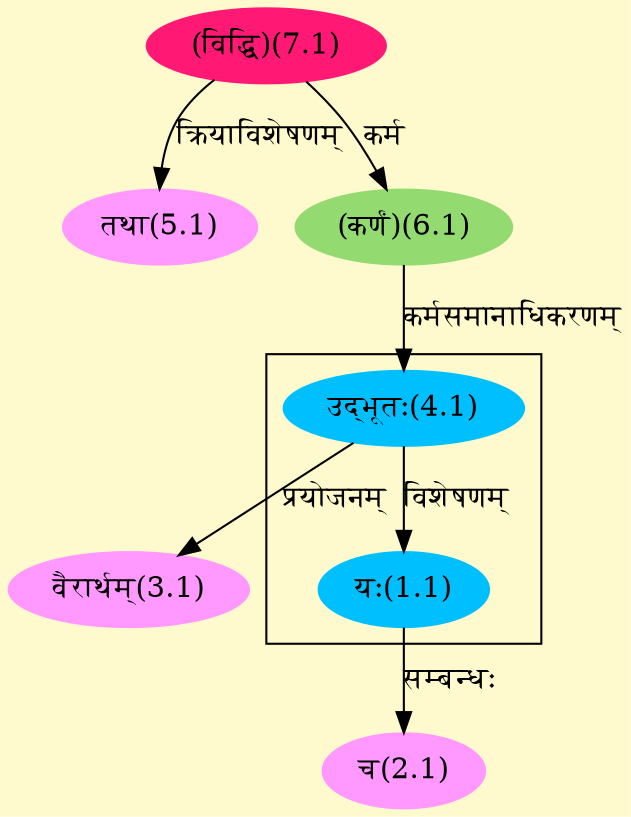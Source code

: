 digraph G{
rankdir=BT;
 compound=true;
 bgcolor="lemonchiffon1";

subgraph cluster_1{
Node1_1 [style=filled, color="#00BFFF" label = "यः(1.1)"]
Node4_1 [style=filled, color="#00BFFF" label = "उद्भूतः(4.1)"]

}
Node2_1 [style=filled, color="#FF99FF" label = "च(2.1)"]
Node1_1 [style=filled, color="#00BFFF" label = "यः(1.1)"]
Node3_1 [style=filled, color="#FF99FF" label = "वैरार्थम्(3.1)"]
Node4_1 [style=filled, color="#00BFFF" label = "उद्भूतः(4.1)"]
Node6_1 [style=filled, color="#93DB70" label = "(कर्णं)(6.1)"]
Node5_1 [style=filled, color="#FF99FF" label = "तथा(5.1)"]
Node7_1 [style=filled, color="#FF1975" label = "(विद्धि)(7.1)"]
/* Start of Relations section */

Node1_1 -> Node4_1 [  label="विशेषणम्"  dir="back" ]
Node2_1 -> Node1_1 [  label="सम्बन्धः"  dir="back" ]
Node3_1 -> Node4_1 [  label="प्रयोजनम्"  dir="back" ]
Node4_1 -> Node6_1 [  label="कर्मसमानाधिकरणम्"  dir="back" ]
Node5_1 -> Node7_1 [  label="क्रियाविशेषणम्"  dir="back" ]
Node6_1 -> Node7_1 [  label="कर्म"  dir="back" ]
}
